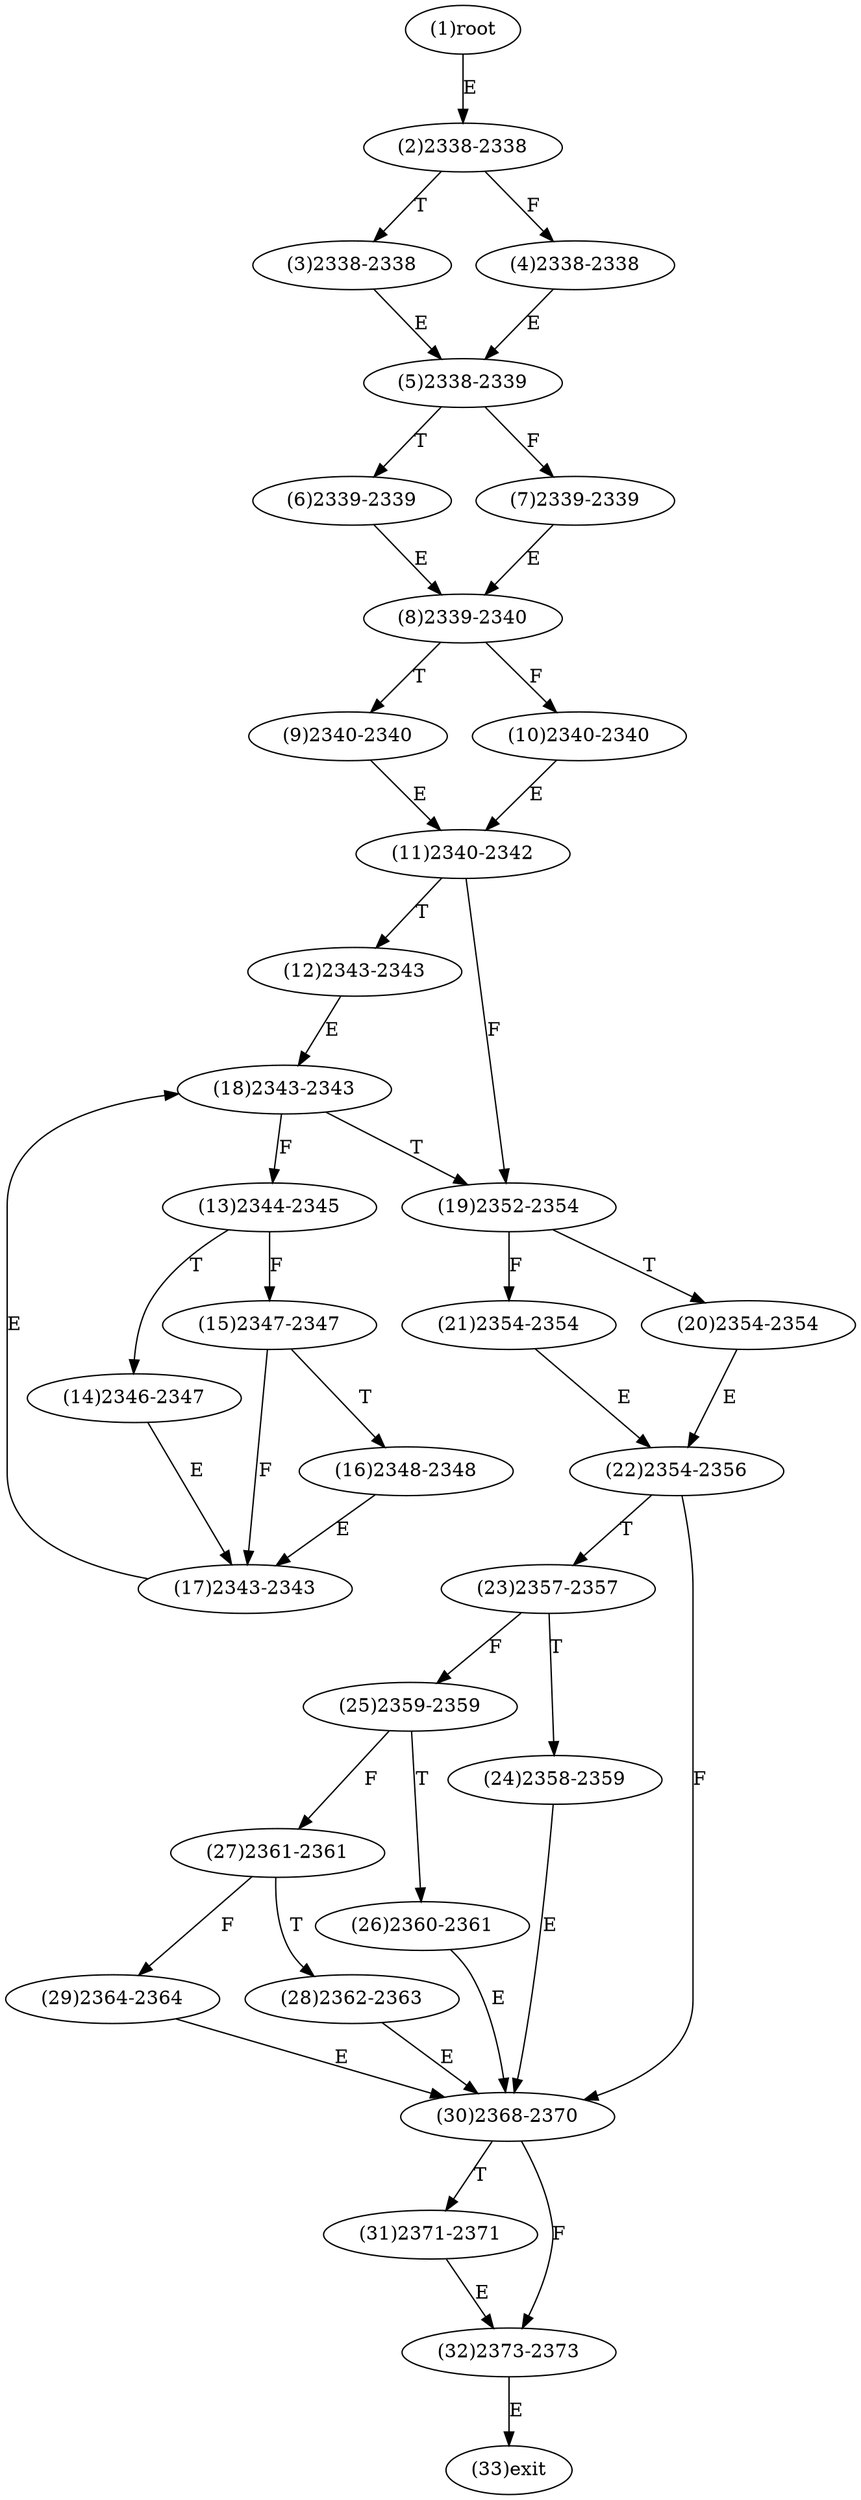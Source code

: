 digraph "" { 
1[ label="(1)root"];
2[ label="(2)2338-2338"];
3[ label="(3)2338-2338"];
4[ label="(4)2338-2338"];
5[ label="(5)2338-2339"];
6[ label="(6)2339-2339"];
7[ label="(7)2339-2339"];
8[ label="(8)2339-2340"];
9[ label="(9)2340-2340"];
10[ label="(10)2340-2340"];
11[ label="(11)2340-2342"];
12[ label="(12)2343-2343"];
13[ label="(13)2344-2345"];
14[ label="(14)2346-2347"];
15[ label="(15)2347-2347"];
17[ label="(17)2343-2343"];
16[ label="(16)2348-2348"];
19[ label="(19)2352-2354"];
18[ label="(18)2343-2343"];
21[ label="(21)2354-2354"];
20[ label="(20)2354-2354"];
23[ label="(23)2357-2357"];
22[ label="(22)2354-2356"];
25[ label="(25)2359-2359"];
24[ label="(24)2358-2359"];
27[ label="(27)2361-2361"];
26[ label="(26)2360-2361"];
29[ label="(29)2364-2364"];
28[ label="(28)2362-2363"];
31[ label="(31)2371-2371"];
30[ label="(30)2368-2370"];
32[ label="(32)2373-2373"];
33[ label="(33)exit"];
1->2[ label="E"];
2->4[ label="F"];
2->3[ label="T"];
3->5[ label="E"];
4->5[ label="E"];
5->7[ label="F"];
5->6[ label="T"];
6->8[ label="E"];
7->8[ label="E"];
8->10[ label="F"];
8->9[ label="T"];
9->11[ label="E"];
10->11[ label="E"];
11->19[ label="F"];
11->12[ label="T"];
12->18[ label="E"];
13->15[ label="F"];
13->14[ label="T"];
14->17[ label="E"];
15->17[ label="F"];
15->16[ label="T"];
16->17[ label="E"];
17->18[ label="E"];
18->13[ label="F"];
18->19[ label="T"];
19->21[ label="F"];
19->20[ label="T"];
20->22[ label="E"];
21->22[ label="E"];
22->30[ label="F"];
22->23[ label="T"];
23->25[ label="F"];
23->24[ label="T"];
24->30[ label="E"];
25->27[ label="F"];
25->26[ label="T"];
26->30[ label="E"];
27->29[ label="F"];
27->28[ label="T"];
28->30[ label="E"];
29->30[ label="E"];
30->32[ label="F"];
30->31[ label="T"];
31->32[ label="E"];
32->33[ label="E"];
}